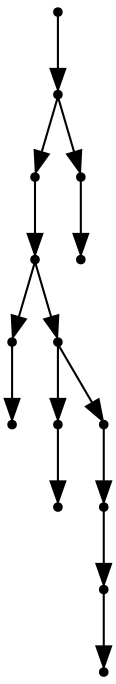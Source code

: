 digraph {
  14 [shape=point];
  13 [shape=point];
  10 [shape=point];
  9 [shape=point];
  1 [shape=point];
  0 [shape=point];
  8 [shape=point];
  3 [shape=point];
  2 [shape=point];
  7 [shape=point];
  6 [shape=point];
  5 [shape=point];
  4 [shape=point];
  12 [shape=point];
  11 [shape=point];
14 -> 13;
13 -> 10;
10 -> 9;
9 -> 1;
1 -> 0;
9 -> 8;
8 -> 3;
3 -> 2;
8 -> 7;
7 -> 6;
6 -> 5;
5 -> 4;
13 -> 12;
12 -> 11;
}

